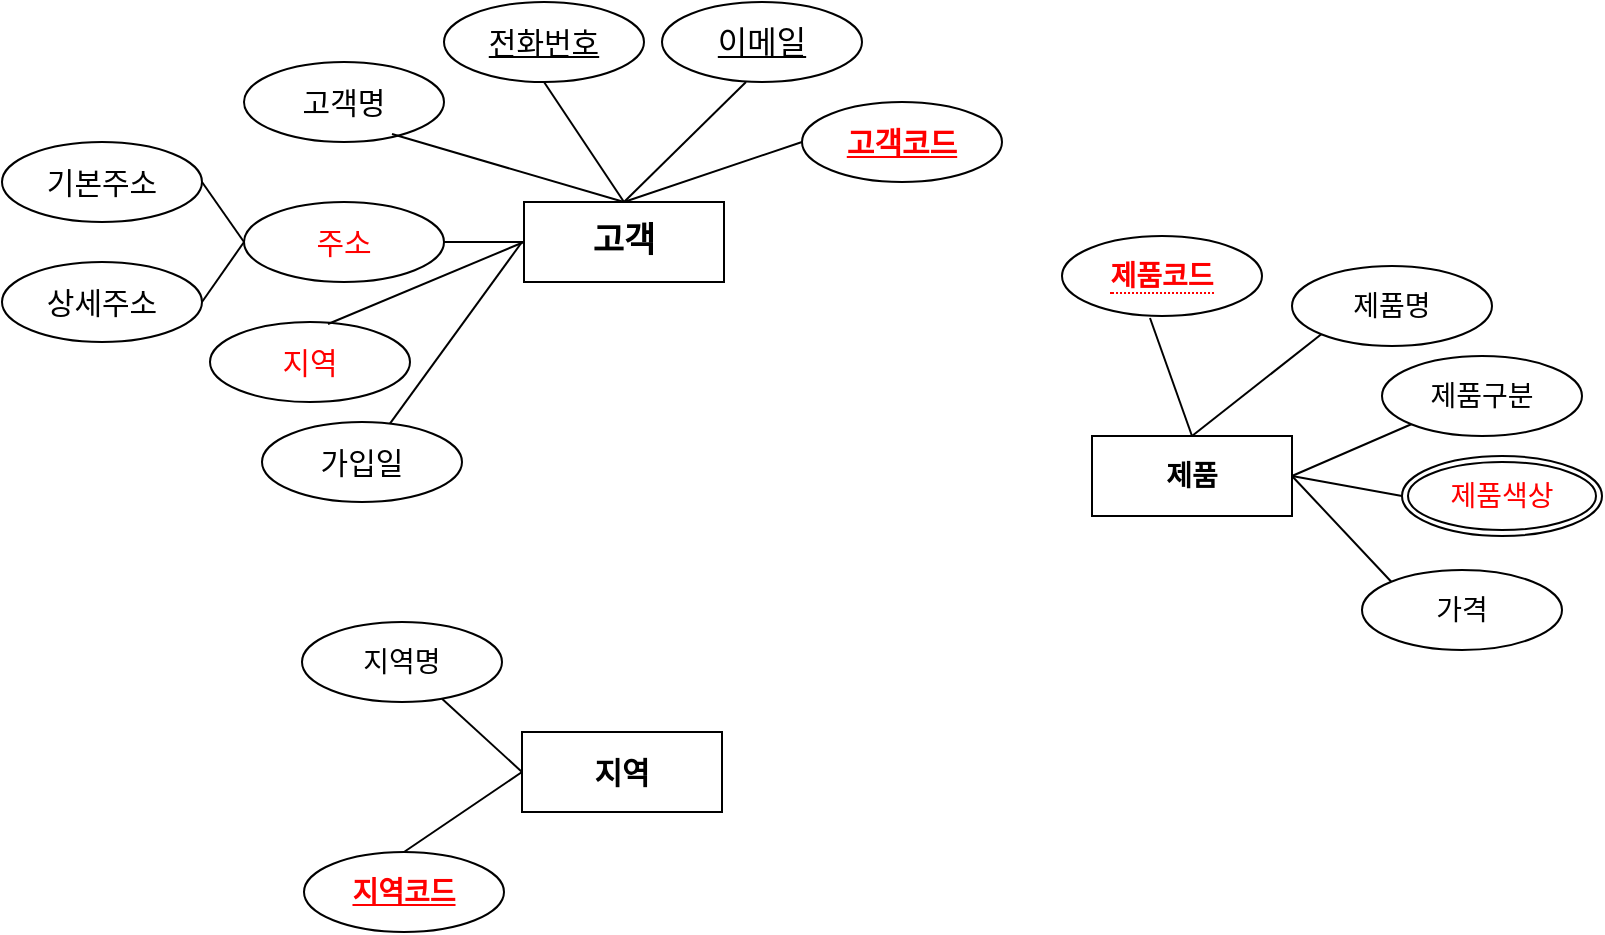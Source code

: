 <mxfile version="21.6.5" type="github" pages="2">
  <diagram name="페이지-1" id="eC_Sqe3bva3hQiw6CWfz">
    <mxGraphModel dx="1434" dy="836" grid="1" gridSize="10" guides="1" tooltips="1" connect="1" arrows="1" fold="1" page="1" pageScale="1" pageWidth="827" pageHeight="1169" math="0" shadow="0">
      <root>
        <mxCell id="0" />
        <mxCell id="1" parent="0" />
        <mxCell id="fMppdMMEpu0AwJywjud3-1" value="고객" style="whiteSpace=wrap;html=1;align=center;fontSize=17;fontStyle=1" parent="1" vertex="1">
          <mxGeometry x="571" y="400" width="100" height="40" as="geometry" />
        </mxCell>
        <mxCell id="fMppdMMEpu0AwJywjud3-2" value="고객명" style="ellipse;whiteSpace=wrap;html=1;align=center;fontSize=15;" parent="1" vertex="1">
          <mxGeometry x="431" y="330" width="100" height="40" as="geometry" />
        </mxCell>
        <mxCell id="fMppdMMEpu0AwJywjud3-3" value="" style="endArrow=none;html=1;rounded=0;exitX=0.74;exitY=0.9;exitDx=0;exitDy=0;entryX=0.5;entryY=0;entryDx=0;entryDy=0;exitPerimeter=0;" parent="1" source="fMppdMMEpu0AwJywjud3-2" target="fMppdMMEpu0AwJywjud3-1" edge="1">
          <mxGeometry relative="1" as="geometry">
            <mxPoint x="751" y="480" as="sourcePoint" />
            <mxPoint x="911" y="480" as="targetPoint" />
          </mxGeometry>
        </mxCell>
        <mxCell id="fMppdMMEpu0AwJywjud3-4" value="&lt;span&gt;전화번호&lt;/span&gt;" style="ellipse;whiteSpace=wrap;html=1;align=center;fontSize=15;fontStyle=4" parent="1" vertex="1">
          <mxGeometry x="531" y="300" width="100" height="40" as="geometry" />
        </mxCell>
        <mxCell id="fMppdMMEpu0AwJywjud3-5" value="" style="endArrow=none;html=1;rounded=0;exitX=0.5;exitY=1;exitDx=0;exitDy=0;entryX=0.5;entryY=0;entryDx=0;entryDy=0;" parent="1" source="fMppdMMEpu0AwJywjud3-4" target="fMppdMMEpu0AwJywjud3-1" edge="1">
          <mxGeometry relative="1" as="geometry">
            <mxPoint x="751" y="480" as="sourcePoint" />
            <mxPoint x="911" y="480" as="targetPoint" />
          </mxGeometry>
        </mxCell>
        <mxCell id="fMppdMMEpu0AwJywjud3-6" value="이메일" style="ellipse;whiteSpace=wrap;html=1;align=center;fontStyle=4;fontSize=16;" parent="1" vertex="1">
          <mxGeometry x="640" y="300" width="100" height="40" as="geometry" />
        </mxCell>
        <mxCell id="fMppdMMEpu0AwJywjud3-7" value="" style="endArrow=none;html=1;rounded=0;exitX=0.42;exitY=1;exitDx=0;exitDy=0;exitPerimeter=0;" parent="1" source="fMppdMMEpu0AwJywjud3-6" edge="1">
          <mxGeometry relative="1" as="geometry">
            <mxPoint x="710" y="350" as="sourcePoint" />
            <mxPoint x="621" y="400" as="targetPoint" />
          </mxGeometry>
        </mxCell>
        <mxCell id="fMppdMMEpu0AwJywjud3-8" value="주소" style="ellipse;whiteSpace=wrap;html=1;align=center;fontSize=15;fontColor=#FF0000;" parent="1" vertex="1">
          <mxGeometry x="431" y="400" width="100" height="40" as="geometry" />
        </mxCell>
        <mxCell id="fMppdMMEpu0AwJywjud3-9" value="" style="endArrow=none;html=1;rounded=0;exitX=1;exitY=0.5;exitDx=0;exitDy=0;entryX=0;entryY=0.5;entryDx=0;entryDy=0;" parent="1" source="fMppdMMEpu0AwJywjud3-8" target="fMppdMMEpu0AwJywjud3-1" edge="1">
          <mxGeometry relative="1" as="geometry">
            <mxPoint x="651" y="410" as="sourcePoint" />
            <mxPoint x="811" y="410" as="targetPoint" />
          </mxGeometry>
        </mxCell>
        <mxCell id="fMppdMMEpu0AwJywjud3-10" value="지역" style="ellipse;whiteSpace=wrap;html=1;align=center;fontSize=15;fontColor=#FF0000;" parent="1" vertex="1">
          <mxGeometry x="414" y="460" width="100" height="40" as="geometry" />
        </mxCell>
        <mxCell id="fMppdMMEpu0AwJywjud3-11" value="가입일" style="ellipse;whiteSpace=wrap;html=1;align=center;fontSize=15;" parent="1" vertex="1">
          <mxGeometry x="440" y="510" width="100" height="40" as="geometry" />
        </mxCell>
        <mxCell id="fMppdMMEpu0AwJywjud3-12" value="" style="endArrow=none;html=1;rounded=0;exitX=0.59;exitY=0.025;exitDx=0;exitDy=0;exitPerimeter=0;entryX=0;entryY=0.5;entryDx=0;entryDy=0;" parent="1" source="fMppdMMEpu0AwJywjud3-10" target="fMppdMMEpu0AwJywjud3-1" edge="1">
          <mxGeometry relative="1" as="geometry">
            <mxPoint x="651" y="410" as="sourcePoint" />
            <mxPoint x="811" y="410" as="targetPoint" />
          </mxGeometry>
        </mxCell>
        <mxCell id="fMppdMMEpu0AwJywjud3-13" value="" style="endArrow=none;html=1;rounded=0;exitX=0.5;exitY=0;exitDx=0;exitDy=0;" parent="1" source="fMppdMMEpu0AwJywjud3-1" edge="1">
          <mxGeometry relative="1" as="geometry">
            <mxPoint x="550" y="496" as="sourcePoint" />
            <mxPoint x="620" y="400" as="targetPoint" />
          </mxGeometry>
        </mxCell>
        <mxCell id="fMppdMMEpu0AwJywjud3-14" value="&lt;u&gt;&lt;b&gt;고객코드&lt;/b&gt;&lt;/u&gt;" style="ellipse;whiteSpace=wrap;html=1;align=center;fontSize=15;fontColor=#FF0000;" parent="1" vertex="1">
          <mxGeometry x="710" y="350" width="100" height="40" as="geometry" />
        </mxCell>
        <mxCell id="fMppdMMEpu0AwJywjud3-15" value="" style="endArrow=none;html=1;rounded=0;entryX=0;entryY=0.5;entryDx=0;entryDy=0;exitX=0.5;exitY=0;exitDx=0;exitDy=0;" parent="1" target="fMppdMMEpu0AwJywjud3-14" edge="1" source="fMppdMMEpu0AwJywjud3-1">
          <mxGeometry relative="1" as="geometry">
            <mxPoint x="621" y="440" as="sourcePoint" />
            <mxPoint x="731" y="440" as="targetPoint" />
          </mxGeometry>
        </mxCell>
        <mxCell id="O_S4M6XEGFmpJgB0r6zT-2" value="기본주소" style="ellipse;whiteSpace=wrap;html=1;align=center;fontSize=15;" parent="1" vertex="1">
          <mxGeometry x="310" y="370" width="100" height="40" as="geometry" />
        </mxCell>
        <mxCell id="O_S4M6XEGFmpJgB0r6zT-3" value="상세주소" style="ellipse;whiteSpace=wrap;html=1;align=center;fontSize=15;" parent="1" vertex="1">
          <mxGeometry x="310" y="430" width="100" height="40" as="geometry" />
        </mxCell>
        <mxCell id="O_S4M6XEGFmpJgB0r6zT-4" value="" style="endArrow=none;html=1;rounded=0;exitX=1;exitY=0.5;exitDx=0;exitDy=0;entryX=0;entryY=0.5;entryDx=0;entryDy=0;" parent="1" source="O_S4M6XEGFmpJgB0r6zT-2" target="fMppdMMEpu0AwJywjud3-8" edge="1">
          <mxGeometry relative="1" as="geometry">
            <mxPoint x="571" y="360" as="sourcePoint" />
            <mxPoint x="731" y="360" as="targetPoint" />
          </mxGeometry>
        </mxCell>
        <mxCell id="O_S4M6XEGFmpJgB0r6zT-5" value="" style="endArrow=none;html=1;rounded=0;exitX=1;exitY=0.5;exitDx=0;exitDy=0;entryX=0;entryY=0.5;entryDx=0;entryDy=0;" parent="1" source="O_S4M6XEGFmpJgB0r6zT-3" target="fMppdMMEpu0AwJywjud3-8" edge="1">
          <mxGeometry relative="1" as="geometry">
            <mxPoint x="420" y="400" as="sourcePoint" />
            <mxPoint x="441" y="430" as="targetPoint" />
          </mxGeometry>
        </mxCell>
        <mxCell id="RqGbFWDzrtgmi4D-bgIh-1" value="지역" style="whiteSpace=wrap;html=1;align=center;fontSize=15;fontStyle=1" vertex="1" parent="1">
          <mxGeometry x="570" y="665" width="100" height="40" as="geometry" />
        </mxCell>
        <mxCell id="RqGbFWDzrtgmi4D-bgIh-5" value="지역명" style="ellipse;whiteSpace=wrap;html=1;align=center;fontSize=14;" vertex="1" parent="1">
          <mxGeometry x="460" y="610" width="100" height="40" as="geometry" />
        </mxCell>
        <mxCell id="RqGbFWDzrtgmi4D-bgIh-6" value="지역코드" style="ellipse;whiteSpace=wrap;html=1;align=center;fontStyle=5;fontSize=14;fontColor=#FF0000;" vertex="1" parent="1">
          <mxGeometry x="461" y="725" width="100" height="40" as="geometry" />
        </mxCell>
        <mxCell id="RqGbFWDzrtgmi4D-bgIh-8" value="" style="endArrow=none;html=1;rounded=0;exitX=0;exitY=0.5;exitDx=0;exitDy=0;" edge="1" parent="1" source="RqGbFWDzrtgmi4D-bgIh-1" target="RqGbFWDzrtgmi4D-bgIh-5">
          <mxGeometry relative="1" as="geometry">
            <mxPoint x="890" y="590" as="sourcePoint" />
            <mxPoint x="1050" y="590" as="targetPoint" />
          </mxGeometry>
        </mxCell>
        <mxCell id="RqGbFWDzrtgmi4D-bgIh-9" value="" style="endArrow=none;html=1;rounded=0;exitX=0;exitY=0.5;exitDx=0;exitDy=0;entryX=0.5;entryY=0;entryDx=0;entryDy=0;" edge="1" parent="1" source="RqGbFWDzrtgmi4D-bgIh-1" target="RqGbFWDzrtgmi4D-bgIh-6">
          <mxGeometry relative="1" as="geometry">
            <mxPoint x="620" y="675" as="sourcePoint" />
            <mxPoint x="679" y="646" as="targetPoint" />
          </mxGeometry>
        </mxCell>
        <mxCell id="RqGbFWDzrtgmi4D-bgIh-14" value="제품" style="whiteSpace=wrap;html=1;align=center;fontSize=14;fontStyle=1" vertex="1" parent="1">
          <mxGeometry x="855" y="517" width="100" height="40" as="geometry" />
        </mxCell>
        <mxCell id="RqGbFWDzrtgmi4D-bgIh-16" value="&lt;span style=&quot;border-bottom: 1px dotted; font-size: 14px;&quot;&gt;제품코드&lt;/span&gt;" style="ellipse;whiteSpace=wrap;html=1;align=center;fontSize=14;fontStyle=1;fontColor=#FF0000;" vertex="1" parent="1">
          <mxGeometry x="840" y="417" width="100" height="40" as="geometry" />
        </mxCell>
        <mxCell id="RqGbFWDzrtgmi4D-bgIh-17" value="제품명" style="ellipse;whiteSpace=wrap;html=1;align=center;fontSize=14;" vertex="1" parent="1">
          <mxGeometry x="955" y="432" width="100" height="40" as="geometry" />
        </mxCell>
        <mxCell id="RqGbFWDzrtgmi4D-bgIh-18" value="가격" style="ellipse;whiteSpace=wrap;html=1;align=center;fontSize=14;" vertex="1" parent="1">
          <mxGeometry x="990" y="584" width="100" height="40" as="geometry" />
        </mxCell>
        <mxCell id="RqGbFWDzrtgmi4D-bgIh-19" value="제품색상" style="ellipse;shape=doubleEllipse;margin=3;whiteSpace=wrap;html=1;align=center;fontSize=14;fontColor=#FF0000;" vertex="1" parent="1">
          <mxGeometry x="1010" y="527" width="100" height="40" as="geometry" />
        </mxCell>
        <mxCell id="RqGbFWDzrtgmi4D-bgIh-21" value="" style="endArrow=none;html=1;rounded=0;entryX=0.44;entryY=1.025;entryDx=0;entryDy=0;entryPerimeter=0;exitX=0.5;exitY=0;exitDx=0;exitDy=0;" edge="1" parent="1" source="RqGbFWDzrtgmi4D-bgIh-14" target="RqGbFWDzrtgmi4D-bgIh-16">
          <mxGeometry relative="1" as="geometry">
            <mxPoint x="485" y="667" as="sourcePoint" />
            <mxPoint x="645" y="667" as="targetPoint" />
          </mxGeometry>
        </mxCell>
        <mxCell id="RqGbFWDzrtgmi4D-bgIh-22" value="" style="endArrow=none;html=1;rounded=0;entryX=0;entryY=0.5;entryDx=0;entryDy=0;exitX=1;exitY=0.5;exitDx=0;exitDy=0;" edge="1" parent="1" source="RqGbFWDzrtgmi4D-bgIh-14" target="RqGbFWDzrtgmi4D-bgIh-19">
          <mxGeometry relative="1" as="geometry">
            <mxPoint x="960" y="537" as="sourcePoint" />
            <mxPoint x="929" y="468" as="targetPoint" />
          </mxGeometry>
        </mxCell>
        <mxCell id="RqGbFWDzrtgmi4D-bgIh-23" value="" style="endArrow=none;html=1;rounded=0;entryX=0;entryY=1;entryDx=0;entryDy=0;exitX=0.5;exitY=0;exitDx=0;exitDy=0;" edge="1" parent="1" source="RqGbFWDzrtgmi4D-bgIh-14" target="RqGbFWDzrtgmi4D-bgIh-17">
          <mxGeometry relative="1" as="geometry">
            <mxPoint x="915" y="527" as="sourcePoint" />
            <mxPoint x="994" y="498" as="targetPoint" />
          </mxGeometry>
        </mxCell>
        <mxCell id="RqGbFWDzrtgmi4D-bgIh-24" value="" style="endArrow=none;html=1;rounded=0;entryX=0;entryY=0;entryDx=0;entryDy=0;exitX=1;exitY=0.5;exitDx=0;exitDy=0;" edge="1" parent="1" source="RqGbFWDzrtgmi4D-bgIh-14" target="RqGbFWDzrtgmi4D-bgIh-18">
          <mxGeometry relative="1" as="geometry">
            <mxPoint x="960" y="537" as="sourcePoint" />
            <mxPoint x="1015" y="557" as="targetPoint" />
          </mxGeometry>
        </mxCell>
        <mxCell id="RqGbFWDzrtgmi4D-bgIh-36" value="" style="endArrow=none;html=1;rounded=0;" edge="1" parent="1" source="fMppdMMEpu0AwJywjud3-11">
          <mxGeometry relative="1" as="geometry">
            <mxPoint x="483" y="471" as="sourcePoint" />
            <mxPoint x="570" y="420" as="targetPoint" />
          </mxGeometry>
        </mxCell>
        <mxCell id="RqGbFWDzrtgmi4D-bgIh-44" value="제품구분" style="ellipse;whiteSpace=wrap;html=1;align=center;fontSize=14;" vertex="1" parent="1">
          <mxGeometry x="1000" y="477" width="100" height="40" as="geometry" />
        </mxCell>
        <mxCell id="RqGbFWDzrtgmi4D-bgIh-45" value="" style="endArrow=none;html=1;rounded=0;entryX=0;entryY=1;entryDx=0;entryDy=0;exitX=1;exitY=0.5;exitDx=0;exitDy=0;" edge="1" parent="1" source="RqGbFWDzrtgmi4D-bgIh-14" target="RqGbFWDzrtgmi4D-bgIh-44">
          <mxGeometry relative="1" as="geometry">
            <mxPoint x="960" y="532" as="sourcePoint" />
            <mxPoint x="1015" y="600" as="targetPoint" />
          </mxGeometry>
        </mxCell>
      </root>
    </mxGraphModel>
  </diagram>
  <diagram id="fwBKTkDAPdr0H8MRQniF" name="페이지-2">
    <mxGraphModel dx="1434" dy="836" grid="1" gridSize="10" guides="1" tooltips="1" connect="1" arrows="1" fold="1" page="1" pageScale="1" pageWidth="827" pageHeight="1169" math="0" shadow="0">
      <root>
        <mxCell id="0" />
        <mxCell id="1" parent="0" />
        <mxCell id="01XhIewMkQdgpRc113GC-1" value="고객" style="whiteSpace=wrap;html=1;align=center;fontSize=17;fontStyle=1" vertex="1" parent="1">
          <mxGeometry x="371" y="260" width="100" height="40" as="geometry" />
        </mxCell>
        <mxCell id="01XhIewMkQdgpRc113GC-2" value="고객명" style="ellipse;whiteSpace=wrap;html=1;align=center;fontSize=15;" vertex="1" parent="1">
          <mxGeometry x="231" y="190" width="100" height="40" as="geometry" />
        </mxCell>
        <mxCell id="01XhIewMkQdgpRc113GC-3" value="" style="endArrow=none;html=1;rounded=0;exitX=0.74;exitY=0.9;exitDx=0;exitDy=0;entryX=0.5;entryY=0;entryDx=0;entryDy=0;exitPerimeter=0;" edge="1" parent="1" source="01XhIewMkQdgpRc113GC-2" target="01XhIewMkQdgpRc113GC-1">
          <mxGeometry relative="1" as="geometry">
            <mxPoint x="551" y="340" as="sourcePoint" />
            <mxPoint x="711" y="340" as="targetPoint" />
          </mxGeometry>
        </mxCell>
        <mxCell id="01XhIewMkQdgpRc113GC-4" value="&lt;span&gt;전화번호&lt;/span&gt;" style="ellipse;whiteSpace=wrap;html=1;align=center;fontSize=15;fontStyle=4" vertex="1" parent="1">
          <mxGeometry x="331" y="160" width="100" height="40" as="geometry" />
        </mxCell>
        <mxCell id="01XhIewMkQdgpRc113GC-5" value="" style="endArrow=none;html=1;rounded=0;exitX=0.5;exitY=1;exitDx=0;exitDy=0;entryX=0.5;entryY=0;entryDx=0;entryDy=0;" edge="1" parent="1" source="01XhIewMkQdgpRc113GC-4" target="01XhIewMkQdgpRc113GC-1">
          <mxGeometry relative="1" as="geometry">
            <mxPoint x="551" y="340" as="sourcePoint" />
            <mxPoint x="711" y="340" as="targetPoint" />
          </mxGeometry>
        </mxCell>
        <mxCell id="01XhIewMkQdgpRc113GC-6" value="이메일" style="ellipse;whiteSpace=wrap;html=1;align=center;fontStyle=4;fontSize=16;" vertex="1" parent="1">
          <mxGeometry x="440" y="160" width="100" height="40" as="geometry" />
        </mxCell>
        <mxCell id="01XhIewMkQdgpRc113GC-7" value="" style="endArrow=none;html=1;rounded=0;exitX=0.42;exitY=1;exitDx=0;exitDy=0;exitPerimeter=0;" edge="1" parent="1" source="01XhIewMkQdgpRc113GC-6">
          <mxGeometry relative="1" as="geometry">
            <mxPoint x="510" y="210" as="sourcePoint" />
            <mxPoint x="421" y="260" as="targetPoint" />
          </mxGeometry>
        </mxCell>
        <mxCell id="01XhIewMkQdgpRc113GC-8" value="주소" style="ellipse;whiteSpace=wrap;html=1;align=center;fontSize=15;fontColor=#FF0000;" vertex="1" parent="1">
          <mxGeometry x="231" y="260" width="100" height="40" as="geometry" />
        </mxCell>
        <mxCell id="01XhIewMkQdgpRc113GC-9" value="" style="endArrow=none;html=1;rounded=0;exitX=1;exitY=0.5;exitDx=0;exitDy=0;entryX=0;entryY=0.5;entryDx=0;entryDy=0;" edge="1" parent="1" source="01XhIewMkQdgpRc113GC-8" target="01XhIewMkQdgpRc113GC-1">
          <mxGeometry relative="1" as="geometry">
            <mxPoint x="451" y="270" as="sourcePoint" />
            <mxPoint x="611" y="270" as="targetPoint" />
          </mxGeometry>
        </mxCell>
        <mxCell id="01XhIewMkQdgpRc113GC-10" value="지역" style="ellipse;whiteSpace=wrap;html=1;align=center;fontSize=15;fontColor=#FF0000;" vertex="1" parent="1">
          <mxGeometry x="214" y="320" width="100" height="40" as="geometry" />
        </mxCell>
        <mxCell id="01XhIewMkQdgpRc113GC-11" value="가입일" style="ellipse;whiteSpace=wrap;html=1;align=center;fontSize=15;" vertex="1" parent="1">
          <mxGeometry x="240" y="370" width="100" height="40" as="geometry" />
        </mxCell>
        <mxCell id="01XhIewMkQdgpRc113GC-12" value="" style="endArrow=none;html=1;rounded=0;exitX=0.59;exitY=0.025;exitDx=0;exitDy=0;exitPerimeter=0;entryX=0;entryY=0.5;entryDx=0;entryDy=0;" edge="1" parent="1" source="01XhIewMkQdgpRc113GC-10" target="01XhIewMkQdgpRc113GC-1">
          <mxGeometry relative="1" as="geometry">
            <mxPoint x="451" y="270" as="sourcePoint" />
            <mxPoint x="611" y="270" as="targetPoint" />
          </mxGeometry>
        </mxCell>
        <mxCell id="01XhIewMkQdgpRc113GC-13" value="" style="endArrow=none;html=1;rounded=0;exitX=0.5;exitY=0;exitDx=0;exitDy=0;" edge="1" parent="1" source="01XhIewMkQdgpRc113GC-1">
          <mxGeometry relative="1" as="geometry">
            <mxPoint x="350" y="356" as="sourcePoint" />
            <mxPoint x="420" y="260" as="targetPoint" />
          </mxGeometry>
        </mxCell>
        <mxCell id="01XhIewMkQdgpRc113GC-14" value="&lt;u&gt;&lt;b&gt;고객코드&lt;/b&gt;&lt;/u&gt;" style="ellipse;whiteSpace=wrap;html=1;align=center;fontSize=15;fontColor=#FF0000;" vertex="1" parent="1">
          <mxGeometry x="510" y="210" width="100" height="40" as="geometry" />
        </mxCell>
        <mxCell id="01XhIewMkQdgpRc113GC-15" value="" style="endArrow=none;html=1;rounded=0;entryX=0;entryY=0.5;entryDx=0;entryDy=0;exitX=0.5;exitY=0;exitDx=0;exitDy=0;" edge="1" parent="1" source="01XhIewMkQdgpRc113GC-1" target="01XhIewMkQdgpRc113GC-14">
          <mxGeometry relative="1" as="geometry">
            <mxPoint x="421" y="300" as="sourcePoint" />
            <mxPoint x="531" y="300" as="targetPoint" />
          </mxGeometry>
        </mxCell>
        <mxCell id="01XhIewMkQdgpRc113GC-16" value="기본주소" style="ellipse;whiteSpace=wrap;html=1;align=center;fontSize=15;" vertex="1" parent="1">
          <mxGeometry x="110" y="230" width="100" height="40" as="geometry" />
        </mxCell>
        <mxCell id="01XhIewMkQdgpRc113GC-17" value="상세주소" style="ellipse;whiteSpace=wrap;html=1;align=center;fontSize=15;" vertex="1" parent="1">
          <mxGeometry x="110" y="290" width="100" height="40" as="geometry" />
        </mxCell>
        <mxCell id="01XhIewMkQdgpRc113GC-18" value="" style="endArrow=none;html=1;rounded=0;exitX=1;exitY=0.5;exitDx=0;exitDy=0;entryX=0;entryY=0.5;entryDx=0;entryDy=0;" edge="1" parent="1" source="01XhIewMkQdgpRc113GC-16" target="01XhIewMkQdgpRc113GC-8">
          <mxGeometry relative="1" as="geometry">
            <mxPoint x="371" y="220" as="sourcePoint" />
            <mxPoint x="531" y="220" as="targetPoint" />
          </mxGeometry>
        </mxCell>
        <mxCell id="01XhIewMkQdgpRc113GC-19" value="" style="endArrow=none;html=1;rounded=0;exitX=1;exitY=0.5;exitDx=0;exitDy=0;entryX=0;entryY=0.5;entryDx=0;entryDy=0;" edge="1" parent="1" source="01XhIewMkQdgpRc113GC-17" target="01XhIewMkQdgpRc113GC-8">
          <mxGeometry relative="1" as="geometry">
            <mxPoint x="220" y="260" as="sourcePoint" />
            <mxPoint x="241" y="290" as="targetPoint" />
          </mxGeometry>
        </mxCell>
        <mxCell id="01XhIewMkQdgpRc113GC-20" value="지역" style="whiteSpace=wrap;html=1;align=center;fontSize=15;fontStyle=1" vertex="1" parent="1">
          <mxGeometry x="370" y="539" width="100" height="40" as="geometry" />
        </mxCell>
        <mxCell id="01XhIewMkQdgpRc113GC-21" value="지역명" style="ellipse;whiteSpace=wrap;html=1;align=center;fontSize=14;" vertex="1" parent="1">
          <mxGeometry x="260" y="484" width="100" height="40" as="geometry" />
        </mxCell>
        <mxCell id="01XhIewMkQdgpRc113GC-22" value="지역코드" style="ellipse;whiteSpace=wrap;html=1;align=center;fontStyle=5;fontSize=14;fontColor=#FF0000;" vertex="1" parent="1">
          <mxGeometry x="261" y="599" width="100" height="40" as="geometry" />
        </mxCell>
        <mxCell id="01XhIewMkQdgpRc113GC-23" value="" style="endArrow=none;html=1;rounded=0;exitX=0;exitY=0.5;exitDx=0;exitDy=0;" edge="1" parent="1" source="01XhIewMkQdgpRc113GC-20" target="01XhIewMkQdgpRc113GC-21">
          <mxGeometry relative="1" as="geometry">
            <mxPoint x="690" y="464" as="sourcePoint" />
            <mxPoint x="850" y="464" as="targetPoint" />
          </mxGeometry>
        </mxCell>
        <mxCell id="01XhIewMkQdgpRc113GC-24" value="" style="endArrow=none;html=1;rounded=0;exitX=0;exitY=0.5;exitDx=0;exitDy=0;entryX=0.5;entryY=0;entryDx=0;entryDy=0;" edge="1" parent="1" source="01XhIewMkQdgpRc113GC-20" target="01XhIewMkQdgpRc113GC-22">
          <mxGeometry relative="1" as="geometry">
            <mxPoint x="420" y="549" as="sourcePoint" />
            <mxPoint x="479" y="520" as="targetPoint" />
          </mxGeometry>
        </mxCell>
        <mxCell id="01XhIewMkQdgpRc113GC-25" value="제품" style="whiteSpace=wrap;html=1;align=center;fontSize=14;fontStyle=1" vertex="1" parent="1">
          <mxGeometry x="745" y="345" width="100" height="40" as="geometry" />
        </mxCell>
        <mxCell id="01XhIewMkQdgpRc113GC-26" value="&lt;span style=&quot;border-bottom: 1px dotted; font-size: 14px;&quot;&gt;제품코드&lt;/span&gt;" style="ellipse;whiteSpace=wrap;html=1;align=center;fontSize=14;fontStyle=1;fontColor=#FF0000;" vertex="1" parent="1">
          <mxGeometry x="730" y="245" width="100" height="40" as="geometry" />
        </mxCell>
        <mxCell id="01XhIewMkQdgpRc113GC-27" value="제품명" style="ellipse;whiteSpace=wrap;html=1;align=center;fontSize=14;" vertex="1" parent="1">
          <mxGeometry x="845" y="260" width="100" height="40" as="geometry" />
        </mxCell>
        <mxCell id="01XhIewMkQdgpRc113GC-28" value="가격" style="ellipse;whiteSpace=wrap;html=1;align=center;fontSize=14;" vertex="1" parent="1">
          <mxGeometry x="880" y="412" width="100" height="40" as="geometry" />
        </mxCell>
        <mxCell id="01XhIewMkQdgpRc113GC-29" value="제품색상" style="ellipse;shape=doubleEllipse;margin=3;whiteSpace=wrap;html=1;align=center;fontSize=14;fontColor=#FF0000;" vertex="1" parent="1">
          <mxGeometry x="900" y="355" width="100" height="40" as="geometry" />
        </mxCell>
        <mxCell id="01XhIewMkQdgpRc113GC-30" value="" style="endArrow=none;html=1;rounded=0;entryX=0.44;entryY=1.025;entryDx=0;entryDy=0;entryPerimeter=0;exitX=0.5;exitY=0;exitDx=0;exitDy=0;" edge="1" parent="1" source="01XhIewMkQdgpRc113GC-25" target="01XhIewMkQdgpRc113GC-26">
          <mxGeometry relative="1" as="geometry">
            <mxPoint x="375" y="495" as="sourcePoint" />
            <mxPoint x="535" y="495" as="targetPoint" />
          </mxGeometry>
        </mxCell>
        <mxCell id="01XhIewMkQdgpRc113GC-31" value="" style="endArrow=none;html=1;rounded=0;entryX=0;entryY=0.5;entryDx=0;entryDy=0;exitX=1;exitY=0.5;exitDx=0;exitDy=0;" edge="1" parent="1" source="01XhIewMkQdgpRc113GC-25" target="01XhIewMkQdgpRc113GC-29">
          <mxGeometry relative="1" as="geometry">
            <mxPoint x="850" y="365" as="sourcePoint" />
            <mxPoint x="819" y="296" as="targetPoint" />
          </mxGeometry>
        </mxCell>
        <mxCell id="01XhIewMkQdgpRc113GC-32" value="" style="endArrow=none;html=1;rounded=0;entryX=0;entryY=1;entryDx=0;entryDy=0;exitX=0.5;exitY=0;exitDx=0;exitDy=0;" edge="1" parent="1" source="01XhIewMkQdgpRc113GC-25" target="01XhIewMkQdgpRc113GC-27">
          <mxGeometry relative="1" as="geometry">
            <mxPoint x="805" y="355" as="sourcePoint" />
            <mxPoint x="884" y="326" as="targetPoint" />
          </mxGeometry>
        </mxCell>
        <mxCell id="01XhIewMkQdgpRc113GC-33" value="" style="endArrow=none;html=1;rounded=0;entryX=0;entryY=0;entryDx=0;entryDy=0;exitX=1;exitY=0.5;exitDx=0;exitDy=0;" edge="1" parent="1" source="01XhIewMkQdgpRc113GC-25" target="01XhIewMkQdgpRc113GC-28">
          <mxGeometry relative="1" as="geometry">
            <mxPoint x="850" y="365" as="sourcePoint" />
            <mxPoint x="905" y="385" as="targetPoint" />
          </mxGeometry>
        </mxCell>
        <mxCell id="01XhIewMkQdgpRc113GC-34" value="구매" style="shape=rhombus;perimeter=rhombusPerimeter;whiteSpace=wrap;html=1;align=center;" vertex="1" parent="1">
          <mxGeometry x="540" y="335" width="120" height="60" as="geometry" />
        </mxCell>
        <mxCell id="01XhIewMkQdgpRc113GC-35" value="관리" style="shape=rhombus;perimeter=rhombusPerimeter;whiteSpace=wrap;html=1;align=center;" vertex="1" parent="1">
          <mxGeometry x="361" y="402" width="120" height="60" as="geometry" />
        </mxCell>
        <mxCell id="01XhIewMkQdgpRc113GC-36" value="" style="endArrow=none;html=1;rounded=0;" edge="1" parent="1" source="01XhIewMkQdgpRc113GC-11">
          <mxGeometry relative="1" as="geometry">
            <mxPoint x="283" y="331" as="sourcePoint" />
            <mxPoint x="370" y="280" as="targetPoint" />
          </mxGeometry>
        </mxCell>
        <mxCell id="01XhIewMkQdgpRc113GC-37" value="" style="endArrow=none;html=1;rounded=0;exitX=0.5;exitY=0;exitDx=0;exitDy=0;entryX=0.5;entryY=1;entryDx=0;entryDy=0;" edge="1" parent="1" source="01XhIewMkQdgpRc113GC-20" target="01XhIewMkQdgpRc113GC-35">
          <mxGeometry relative="1" as="geometry">
            <mxPoint x="580" y="477" as="sourcePoint" />
            <mxPoint x="740" y="477" as="targetPoint" />
          </mxGeometry>
        </mxCell>
        <mxCell id="01XhIewMkQdgpRc113GC-38" value="" style="endArrow=none;html=1;rounded=0;exitX=0.5;exitY=0;exitDx=0;exitDy=0;entryX=0.5;entryY=1;entryDx=0;entryDy=0;" edge="1" parent="1" source="01XhIewMkQdgpRc113GC-35" target="01XhIewMkQdgpRc113GC-1">
          <mxGeometry relative="1" as="geometry">
            <mxPoint x="430" y="585" as="sourcePoint" />
            <mxPoint x="431" y="485" as="targetPoint" />
          </mxGeometry>
        </mxCell>
        <mxCell id="01XhIewMkQdgpRc113GC-39" value="" style="endArrow=none;html=1;rounded=0;exitX=1;exitY=0.5;exitDx=0;exitDy=0;entryX=0;entryY=0.5;entryDx=0;entryDy=0;" edge="1" parent="1" source="01XhIewMkQdgpRc113GC-1" target="01XhIewMkQdgpRc113GC-34">
          <mxGeometry relative="1" as="geometry">
            <mxPoint x="580" y="490" as="sourcePoint" />
            <mxPoint x="740" y="490" as="targetPoint" />
          </mxGeometry>
        </mxCell>
        <mxCell id="01XhIewMkQdgpRc113GC-40" value="" style="endArrow=none;html=1;rounded=0;exitX=1;exitY=0.5;exitDx=0;exitDy=0;entryX=0;entryY=0.5;entryDx=0;entryDy=0;" edge="1" parent="1" source="01XhIewMkQdgpRc113GC-34" target="01XhIewMkQdgpRc113GC-25">
          <mxGeometry relative="1" as="geometry">
            <mxPoint x="451" y="285" as="sourcePoint" />
            <mxPoint x="550" y="375" as="targetPoint" />
          </mxGeometry>
        </mxCell>
        <mxCell id="01XhIewMkQdgpRc113GC-41" value="제품구분" style="ellipse;whiteSpace=wrap;html=1;align=center;fontSize=14;" vertex="1" parent="1">
          <mxGeometry x="890" y="305" width="100" height="40" as="geometry" />
        </mxCell>
        <mxCell id="01XhIewMkQdgpRc113GC-42" value="" style="endArrow=none;html=1;rounded=0;entryX=0;entryY=1;entryDx=0;entryDy=0;exitX=1;exitY=0.5;exitDx=0;exitDy=0;" edge="1" parent="1" source="01XhIewMkQdgpRc113GC-25" target="01XhIewMkQdgpRc113GC-41">
          <mxGeometry relative="1" as="geometry">
            <mxPoint x="850" y="360" as="sourcePoint" />
            <mxPoint x="905" y="428" as="targetPoint" />
          </mxGeometry>
        </mxCell>
      </root>
    </mxGraphModel>
  </diagram>
</mxfile>
